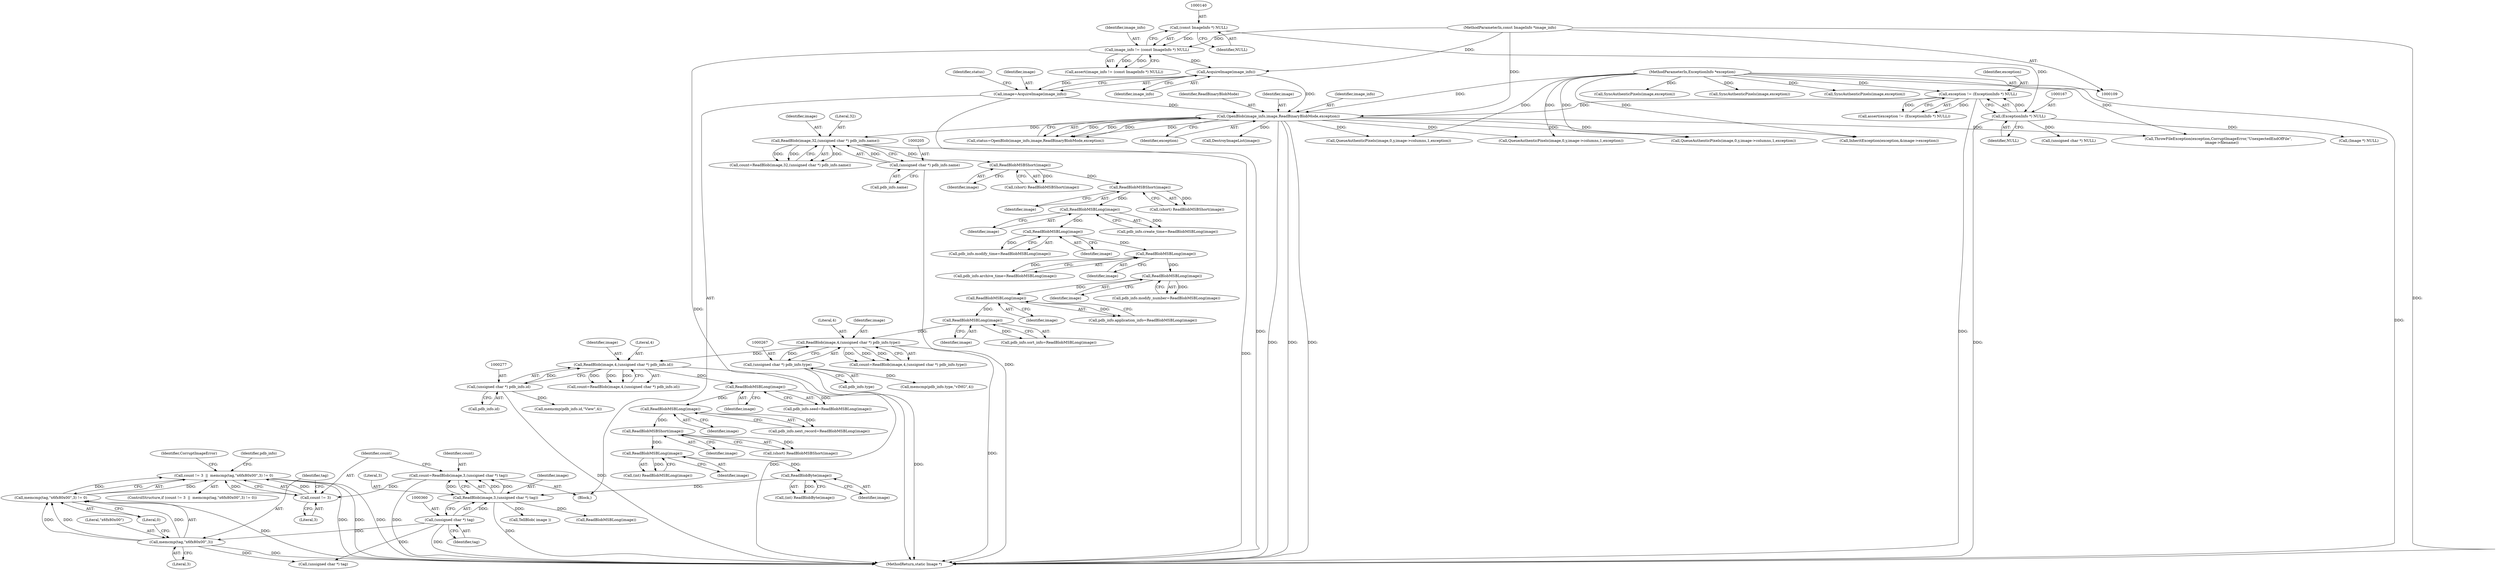 digraph "0_ImageMagick_f6e9d0d9955e85bdd7540b251cd50d598dacc5e6_45@API" {
"1000363" [label="(Call,count != 3  ||  memcmp(tag,\"\x6f\x80\x00\",3) != 0)"];
"1000364" [label="(Call,count != 3)"];
"1000354" [label="(Call,count=ReadBlob(image,3,(unsigned char *) tag))"];
"1000356" [label="(Call,ReadBlob(image,3,(unsigned char *) tag))"];
"1000349" [label="(Call,ReadBlobByte(image))"];
"1000341" [label="(Call,ReadBlobMSBLong(image))"];
"1000324" [label="(Call,ReadBlobMSBShort(image))"];
"1000316" [label="(Call,ReadBlobMSBLong(image))"];
"1000310" [label="(Call,ReadBlobMSBLong(image))"];
"1000273" [label="(Call,ReadBlob(image,4,(unsigned char *) pdb_info.id))"];
"1000263" [label="(Call,ReadBlob(image,4,(unsigned char *) pdb_info.type))"];
"1000259" [label="(Call,ReadBlobMSBLong(image))"];
"1000253" [label="(Call,ReadBlobMSBLong(image))"];
"1000247" [label="(Call,ReadBlobMSBLong(image))"];
"1000241" [label="(Call,ReadBlobMSBLong(image))"];
"1000235" [label="(Call,ReadBlobMSBLong(image))"];
"1000229" [label="(Call,ReadBlobMSBLong(image))"];
"1000223" [label="(Call,ReadBlobMSBShort(image))"];
"1000215" [label="(Call,ReadBlobMSBShort(image))"];
"1000201" [label="(Call,ReadBlob(image,32,(unsigned char *) pdb_info.name))"];
"1000181" [label="(Call,OpenBlob(image_info,image,ReadBinaryBlobMode,exception))"];
"1000177" [label="(Call,AcquireImage(image_info))"];
"1000137" [label="(Call,image_info != (const ImageInfo *) NULL)"];
"1000110" [label="(MethodParameterIn,const ImageInfo *image_info)"];
"1000139" [label="(Call,(const ImageInfo *) NULL)"];
"1000175" [label="(Call,image=AcquireImage(image_info))"];
"1000164" [label="(Call,exception != (ExceptionInfo *) NULL)"];
"1000111" [label="(MethodParameterIn,ExceptionInfo *exception)"];
"1000166" [label="(Call,(ExceptionInfo *) NULL)"];
"1000204" [label="(Call,(unsigned char *) pdb_info.name)"];
"1000266" [label="(Call,(unsigned char *) pdb_info.type)"];
"1000276" [label="(Call,(unsigned char *) pdb_info.id)"];
"1000359" [label="(Call,(unsigned char *) tag)"];
"1000367" [label="(Call,memcmp(tag,\"\x6f\x80\x00\",3) != 0)"];
"1000368" [label="(Call,memcmp(tag,\"\x6f\x80\x00\",3))"];
"1000141" [label="(Identifier,NULL)"];
"1000365" [label="(Identifier,count)"];
"1000193" [label="(Call,DestroyImageList(image))"];
"1000202" [label="(Identifier,image)"];
"1000324" [label="(Call,ReadBlobMSBShort(image))"];
"1000184" [label="(Identifier,ReadBinaryBlobMode)"];
"1000165" [label="(Identifier,exception)"];
"1000254" [label="(Identifier,image)"];
"1000355" [label="(Identifier,count)"];
"1000243" [label="(Call,pdb_info.modify_number=ReadBlobMSBLong(image))"];
"1000223" [label="(Call,ReadBlobMSBShort(image))"];
"1000296" [label="(Call,memcmp(pdb_info.id,\"View\",4))"];
"1000356" [label="(Call,ReadBlob(image,3,(unsigned char *) tag))"];
"1000139" [label="(Call,(const ImageInfo *) NULL)"];
"1000242" [label="(Identifier,image)"];
"1000255" [label="(Call,pdb_info.sort_info=ReadBlobMSBLong(image))"];
"1000844" [label="(Call,QueueAuthenticPixels(image,0,y,image->columns,1,exception))"];
"1000260" [label="(Identifier,image)"];
"1000608" [label="(Call,InheritException(exception,&image->exception))"];
"1000221" [label="(Call,(short) ReadBlobMSBShort(image))"];
"1000341" [label="(Call,ReadBlobMSBLong(image))"];
"1000183" [label="(Identifier,image)"];
"1000138" [label="(Identifier,image_info)"];
"1000354" [label="(Call,count=ReadBlob(image,3,(unsigned char *) tag))"];
"1000225" [label="(Call,pdb_info.create_time=ReadBlobMSBLong(image))"];
"1000999" [label="(Call,QueueAuthenticPixels(image,0,y,image->columns,1,exception))"];
"1000215" [label="(Call,ReadBlobMSBShort(image))"];
"1000427" [label="(Call,TellBlob( image ))"];
"1000203" [label="(Literal,32)"];
"1000181" [label="(Call,OpenBlob(image_info,image,ReadBinaryBlobMode,exception))"];
"1000168" [label="(Identifier,NULL)"];
"1000274" [label="(Identifier,image)"];
"1000248" [label="(Identifier,image)"];
"1000204" [label="(Call,(unsigned char *) pdb_info.name)"];
"1000137" [label="(Call,image_info != (const ImageInfo *) NULL)"];
"1000361" [label="(Identifier,tag)"];
"1000288" [label="(Call,memcmp(pdb_info.type,\"vIMG\",4))"];
"1000261" [label="(Call,count=ReadBlob(image,4,(unsigned char *) pdb_info.type))"];
"1000372" [label="(Literal,0)"];
"1000955" [label="(Call,SyncAuthenticPixels(image,exception))"];
"1000176" [label="(Identifier,image)"];
"1000362" [label="(ControlStructure,if (count != 3  ||  memcmp(tag,\"\x6f\x80\x00\",3) != 0))"];
"1000273" [label="(Call,ReadBlob(image,4,(unsigned char *) pdb_info.id))"];
"1000268" [label="(Call,pdb_info.type)"];
"1000213" [label="(Call,(short) ReadBlobMSBShort(image))"];
"1000349" [label="(Call,ReadBlobByte(image))"];
"1000306" [label="(Call,pdb_info.seed=ReadBlobMSBLong(image))"];
"1000224" [label="(Identifier,image)"];
"1000241" [label="(Call,ReadBlobMSBLong(image))"];
"1000175" [label="(Call,image=AcquireImage(image_info))"];
"1000178" [label="(Identifier,image_info)"];
"1000342" [label="(Identifier,image)"];
"1000311" [label="(Identifier,image)"];
"1000266" [label="(Call,(unsigned char *) pdb_info.type)"];
"1000275" [label="(Literal,4)"];
"1000367" [label="(Call,memcmp(tag,\"\x6f\x80\x00\",3) != 0)"];
"1000371" [label="(Literal,3)"];
"1000646" [label="(Call,(unsigned char *) NULL)"];
"1000166" [label="(Call,(ExceptionInfo *) NULL)"];
"1000359" [label="(Call,(unsigned char *) tag)"];
"1000357" [label="(Identifier,image)"];
"1000259" [label="(Call,ReadBlobMSBLong(image))"];
"1000322" [label="(Call,(short) ReadBlobMSBShort(image))"];
"1000236" [label="(Identifier,image)"];
"1000729" [label="(Call,QueueAuthenticPixels(image,0,y,image->columns,1,exception))"];
"1000235" [label="(Call,ReadBlobMSBLong(image))"];
"1000196" [label="(Call,(Image *) NULL)"];
"1000347" [label="(Call,(int) ReadBlobByte(image))"];
"1000389" [label="(Call,ReadBlobMSBLong(image))"];
"1000316" [label="(Call,ReadBlobMSBLong(image))"];
"1000265" [label="(Literal,4)"];
"1000339" [label="(Call,(int) ReadBlobMSBLong(image))"];
"1000164" [label="(Call,exception != (ExceptionInfo *) NULL)"];
"1000370" [label="(Literal,\"\x6f\x80\x00\")"];
"1000364" [label="(Call,count != 3)"];
"1000229" [label="(Call,ReadBlobMSBLong(image))"];
"1000177" [label="(Call,AcquireImage(image_info))"];
"1000231" [label="(Call,pdb_info.modify_time=ReadBlobMSBLong(image))"];
"1000112" [label="(Block,)"];
"1000182" [label="(Identifier,image_info)"];
"1001251" [label="(MethodReturn,static Image *)"];
"1000249" [label="(Call,pdb_info.application_info=ReadBlobMSBLong(image))"];
"1000363" [label="(Call,count != 3  ||  memcmp(tag,\"\x6f\x80\x00\",3) != 0)"];
"1000278" [label="(Call,pdb_info.id)"];
"1000179" [label="(Call,status=OpenBlob(image_info,image,ReadBinaryBlobMode,exception))"];
"1000271" [label="(Call,count=ReadBlob(image,4,(unsigned char *) pdb_info.id))"];
"1000368" [label="(Call,memcmp(tag,\"\x6f\x80\x00\",3))"];
"1000111" [label="(MethodParameterIn,ExceptionInfo *exception)"];
"1000237" [label="(Call,pdb_info.archive_time=ReadBlobMSBLong(image))"];
"1000206" [label="(Call,pdb_info.name)"];
"1000369" [label="(Identifier,tag)"];
"1000325" [label="(Identifier,image)"];
"1000800" [label="(Call,SyncAuthenticPixels(image,exception))"];
"1000185" [label="(Identifier,exception)"];
"1000312" [label="(Call,pdb_info.next_record=ReadBlobMSBLong(image))"];
"1000404" [label="(Call,(unsigned char *) tag)"];
"1000201" [label="(Call,ReadBlob(image,32,(unsigned char *) pdb_info.name))"];
"1000253" [label="(Call,ReadBlobMSBLong(image))"];
"1000317" [label="(Identifier,image)"];
"1000180" [label="(Identifier,status)"];
"1000276" [label="(Call,(unsigned char *) pdb_info.id)"];
"1000374" [label="(Identifier,CorruptImageError)"];
"1001072" [label="(Call,SyncAuthenticPixels(image,exception))"];
"1000216" [label="(Identifier,image)"];
"1000358" [label="(Literal,3)"];
"1000264" [label="(Identifier,image)"];
"1000163" [label="(Call,assert(exception != (ExceptionInfo *) NULL))"];
"1000310" [label="(Call,ReadBlobMSBLong(image))"];
"1000136" [label="(Call,assert(image_info != (const ImageInfo *) NULL))"];
"1000350" [label="(Identifier,image)"];
"1000379" [label="(Identifier,pdb_info)"];
"1000247" [label="(Call,ReadBlobMSBLong(image))"];
"1000263" [label="(Call,ReadBlob(image,4,(unsigned char *) pdb_info.type))"];
"1001113" [label="(Call,ThrowFileException(exception,CorruptImageError,\"UnexpectedEndOfFile\",\n      image->filename))"];
"1000199" [label="(Call,count=ReadBlob(image,32,(unsigned char *) pdb_info.name))"];
"1000230" [label="(Identifier,image)"];
"1000366" [label="(Literal,3)"];
"1000110" [label="(MethodParameterIn,const ImageInfo *image_info)"];
"1000363" -> "1000362"  [label="AST: "];
"1000363" -> "1000364"  [label="CFG: "];
"1000363" -> "1000367"  [label="CFG: "];
"1000364" -> "1000363"  [label="AST: "];
"1000367" -> "1000363"  [label="AST: "];
"1000374" -> "1000363"  [label="CFG: "];
"1000379" -> "1000363"  [label="CFG: "];
"1000363" -> "1001251"  [label="DDG: "];
"1000363" -> "1001251"  [label="DDG: "];
"1000363" -> "1001251"  [label="DDG: "];
"1000364" -> "1000363"  [label="DDG: "];
"1000364" -> "1000363"  [label="DDG: "];
"1000367" -> "1000363"  [label="DDG: "];
"1000367" -> "1000363"  [label="DDG: "];
"1000364" -> "1000366"  [label="CFG: "];
"1000365" -> "1000364"  [label="AST: "];
"1000366" -> "1000364"  [label="AST: "];
"1000369" -> "1000364"  [label="CFG: "];
"1000354" -> "1000364"  [label="DDG: "];
"1000354" -> "1000112"  [label="AST: "];
"1000354" -> "1000356"  [label="CFG: "];
"1000355" -> "1000354"  [label="AST: "];
"1000356" -> "1000354"  [label="AST: "];
"1000365" -> "1000354"  [label="CFG: "];
"1000354" -> "1001251"  [label="DDG: "];
"1000356" -> "1000354"  [label="DDG: "];
"1000356" -> "1000354"  [label="DDG: "];
"1000356" -> "1000354"  [label="DDG: "];
"1000356" -> "1000359"  [label="CFG: "];
"1000357" -> "1000356"  [label="AST: "];
"1000358" -> "1000356"  [label="AST: "];
"1000359" -> "1000356"  [label="AST: "];
"1000356" -> "1001251"  [label="DDG: "];
"1000349" -> "1000356"  [label="DDG: "];
"1000359" -> "1000356"  [label="DDG: "];
"1000356" -> "1000389"  [label="DDG: "];
"1000356" -> "1000427"  [label="DDG: "];
"1000349" -> "1000347"  [label="AST: "];
"1000349" -> "1000350"  [label="CFG: "];
"1000350" -> "1000349"  [label="AST: "];
"1000347" -> "1000349"  [label="CFG: "];
"1000349" -> "1000347"  [label="DDG: "];
"1000341" -> "1000349"  [label="DDG: "];
"1000341" -> "1000339"  [label="AST: "];
"1000341" -> "1000342"  [label="CFG: "];
"1000342" -> "1000341"  [label="AST: "];
"1000339" -> "1000341"  [label="CFG: "];
"1000341" -> "1000339"  [label="DDG: "];
"1000324" -> "1000341"  [label="DDG: "];
"1000324" -> "1000322"  [label="AST: "];
"1000324" -> "1000325"  [label="CFG: "];
"1000325" -> "1000324"  [label="AST: "];
"1000322" -> "1000324"  [label="CFG: "];
"1000324" -> "1000322"  [label="DDG: "];
"1000316" -> "1000324"  [label="DDG: "];
"1000316" -> "1000312"  [label="AST: "];
"1000316" -> "1000317"  [label="CFG: "];
"1000317" -> "1000316"  [label="AST: "];
"1000312" -> "1000316"  [label="CFG: "];
"1000316" -> "1000312"  [label="DDG: "];
"1000310" -> "1000316"  [label="DDG: "];
"1000310" -> "1000306"  [label="AST: "];
"1000310" -> "1000311"  [label="CFG: "];
"1000311" -> "1000310"  [label="AST: "];
"1000306" -> "1000310"  [label="CFG: "];
"1000310" -> "1000306"  [label="DDG: "];
"1000273" -> "1000310"  [label="DDG: "];
"1000273" -> "1000271"  [label="AST: "];
"1000273" -> "1000276"  [label="CFG: "];
"1000274" -> "1000273"  [label="AST: "];
"1000275" -> "1000273"  [label="AST: "];
"1000276" -> "1000273"  [label="AST: "];
"1000271" -> "1000273"  [label="CFG: "];
"1000273" -> "1001251"  [label="DDG: "];
"1000273" -> "1000271"  [label="DDG: "];
"1000273" -> "1000271"  [label="DDG: "];
"1000273" -> "1000271"  [label="DDG: "];
"1000263" -> "1000273"  [label="DDG: "];
"1000276" -> "1000273"  [label="DDG: "];
"1000263" -> "1000261"  [label="AST: "];
"1000263" -> "1000266"  [label="CFG: "];
"1000264" -> "1000263"  [label="AST: "];
"1000265" -> "1000263"  [label="AST: "];
"1000266" -> "1000263"  [label="AST: "];
"1000261" -> "1000263"  [label="CFG: "];
"1000263" -> "1001251"  [label="DDG: "];
"1000263" -> "1000261"  [label="DDG: "];
"1000263" -> "1000261"  [label="DDG: "];
"1000263" -> "1000261"  [label="DDG: "];
"1000259" -> "1000263"  [label="DDG: "];
"1000266" -> "1000263"  [label="DDG: "];
"1000259" -> "1000255"  [label="AST: "];
"1000259" -> "1000260"  [label="CFG: "];
"1000260" -> "1000259"  [label="AST: "];
"1000255" -> "1000259"  [label="CFG: "];
"1000259" -> "1000255"  [label="DDG: "];
"1000253" -> "1000259"  [label="DDG: "];
"1000253" -> "1000249"  [label="AST: "];
"1000253" -> "1000254"  [label="CFG: "];
"1000254" -> "1000253"  [label="AST: "];
"1000249" -> "1000253"  [label="CFG: "];
"1000253" -> "1000249"  [label="DDG: "];
"1000247" -> "1000253"  [label="DDG: "];
"1000247" -> "1000243"  [label="AST: "];
"1000247" -> "1000248"  [label="CFG: "];
"1000248" -> "1000247"  [label="AST: "];
"1000243" -> "1000247"  [label="CFG: "];
"1000247" -> "1000243"  [label="DDG: "];
"1000241" -> "1000247"  [label="DDG: "];
"1000241" -> "1000237"  [label="AST: "];
"1000241" -> "1000242"  [label="CFG: "];
"1000242" -> "1000241"  [label="AST: "];
"1000237" -> "1000241"  [label="CFG: "];
"1000241" -> "1000237"  [label="DDG: "];
"1000235" -> "1000241"  [label="DDG: "];
"1000235" -> "1000231"  [label="AST: "];
"1000235" -> "1000236"  [label="CFG: "];
"1000236" -> "1000235"  [label="AST: "];
"1000231" -> "1000235"  [label="CFG: "];
"1000235" -> "1000231"  [label="DDG: "];
"1000229" -> "1000235"  [label="DDG: "];
"1000229" -> "1000225"  [label="AST: "];
"1000229" -> "1000230"  [label="CFG: "];
"1000230" -> "1000229"  [label="AST: "];
"1000225" -> "1000229"  [label="CFG: "];
"1000229" -> "1000225"  [label="DDG: "];
"1000223" -> "1000229"  [label="DDG: "];
"1000223" -> "1000221"  [label="AST: "];
"1000223" -> "1000224"  [label="CFG: "];
"1000224" -> "1000223"  [label="AST: "];
"1000221" -> "1000223"  [label="CFG: "];
"1000223" -> "1000221"  [label="DDG: "];
"1000215" -> "1000223"  [label="DDG: "];
"1000215" -> "1000213"  [label="AST: "];
"1000215" -> "1000216"  [label="CFG: "];
"1000216" -> "1000215"  [label="AST: "];
"1000213" -> "1000215"  [label="CFG: "];
"1000215" -> "1000213"  [label="DDG: "];
"1000201" -> "1000215"  [label="DDG: "];
"1000201" -> "1000199"  [label="AST: "];
"1000201" -> "1000204"  [label="CFG: "];
"1000202" -> "1000201"  [label="AST: "];
"1000203" -> "1000201"  [label="AST: "];
"1000204" -> "1000201"  [label="AST: "];
"1000199" -> "1000201"  [label="CFG: "];
"1000201" -> "1001251"  [label="DDG: "];
"1000201" -> "1000199"  [label="DDG: "];
"1000201" -> "1000199"  [label="DDG: "];
"1000201" -> "1000199"  [label="DDG: "];
"1000181" -> "1000201"  [label="DDG: "];
"1000204" -> "1000201"  [label="DDG: "];
"1000181" -> "1000179"  [label="AST: "];
"1000181" -> "1000185"  [label="CFG: "];
"1000182" -> "1000181"  [label="AST: "];
"1000183" -> "1000181"  [label="AST: "];
"1000184" -> "1000181"  [label="AST: "];
"1000185" -> "1000181"  [label="AST: "];
"1000179" -> "1000181"  [label="CFG: "];
"1000181" -> "1001251"  [label="DDG: "];
"1000181" -> "1001251"  [label="DDG: "];
"1000181" -> "1001251"  [label="DDG: "];
"1000181" -> "1000179"  [label="DDG: "];
"1000181" -> "1000179"  [label="DDG: "];
"1000181" -> "1000179"  [label="DDG: "];
"1000181" -> "1000179"  [label="DDG: "];
"1000177" -> "1000181"  [label="DDG: "];
"1000110" -> "1000181"  [label="DDG: "];
"1000175" -> "1000181"  [label="DDG: "];
"1000164" -> "1000181"  [label="DDG: "];
"1000111" -> "1000181"  [label="DDG: "];
"1000181" -> "1000193"  [label="DDG: "];
"1000181" -> "1000608"  [label="DDG: "];
"1000181" -> "1000729"  [label="DDG: "];
"1000181" -> "1000844"  [label="DDG: "];
"1000181" -> "1000999"  [label="DDG: "];
"1000181" -> "1001113"  [label="DDG: "];
"1000177" -> "1000175"  [label="AST: "];
"1000177" -> "1000178"  [label="CFG: "];
"1000178" -> "1000177"  [label="AST: "];
"1000175" -> "1000177"  [label="CFG: "];
"1000177" -> "1000175"  [label="DDG: "];
"1000137" -> "1000177"  [label="DDG: "];
"1000110" -> "1000177"  [label="DDG: "];
"1000137" -> "1000136"  [label="AST: "];
"1000137" -> "1000139"  [label="CFG: "];
"1000138" -> "1000137"  [label="AST: "];
"1000139" -> "1000137"  [label="AST: "];
"1000136" -> "1000137"  [label="CFG: "];
"1000137" -> "1001251"  [label="DDG: "];
"1000137" -> "1000136"  [label="DDG: "];
"1000137" -> "1000136"  [label="DDG: "];
"1000110" -> "1000137"  [label="DDG: "];
"1000139" -> "1000137"  [label="DDG: "];
"1000110" -> "1000109"  [label="AST: "];
"1000110" -> "1001251"  [label="DDG: "];
"1000139" -> "1000141"  [label="CFG: "];
"1000140" -> "1000139"  [label="AST: "];
"1000141" -> "1000139"  [label="AST: "];
"1000139" -> "1000166"  [label="DDG: "];
"1000175" -> "1000112"  [label="AST: "];
"1000176" -> "1000175"  [label="AST: "];
"1000180" -> "1000175"  [label="CFG: "];
"1000175" -> "1001251"  [label="DDG: "];
"1000164" -> "1000163"  [label="AST: "];
"1000164" -> "1000166"  [label="CFG: "];
"1000165" -> "1000164"  [label="AST: "];
"1000166" -> "1000164"  [label="AST: "];
"1000163" -> "1000164"  [label="CFG: "];
"1000164" -> "1001251"  [label="DDG: "];
"1000164" -> "1000163"  [label="DDG: "];
"1000164" -> "1000163"  [label="DDG: "];
"1000111" -> "1000164"  [label="DDG: "];
"1000166" -> "1000164"  [label="DDG: "];
"1000111" -> "1000109"  [label="AST: "];
"1000111" -> "1001251"  [label="DDG: "];
"1000111" -> "1000608"  [label="DDG: "];
"1000111" -> "1000729"  [label="DDG: "];
"1000111" -> "1000800"  [label="DDG: "];
"1000111" -> "1000844"  [label="DDG: "];
"1000111" -> "1000955"  [label="DDG: "];
"1000111" -> "1000999"  [label="DDG: "];
"1000111" -> "1001072"  [label="DDG: "];
"1000111" -> "1001113"  [label="DDG: "];
"1000166" -> "1000168"  [label="CFG: "];
"1000167" -> "1000166"  [label="AST: "];
"1000168" -> "1000166"  [label="AST: "];
"1000166" -> "1001251"  [label="DDG: "];
"1000166" -> "1000196"  [label="DDG: "];
"1000166" -> "1000646"  [label="DDG: "];
"1000204" -> "1000206"  [label="CFG: "];
"1000205" -> "1000204"  [label="AST: "];
"1000206" -> "1000204"  [label="AST: "];
"1000204" -> "1001251"  [label="DDG: "];
"1000266" -> "1000268"  [label="CFG: "];
"1000267" -> "1000266"  [label="AST: "];
"1000268" -> "1000266"  [label="AST: "];
"1000266" -> "1001251"  [label="DDG: "];
"1000266" -> "1000288"  [label="DDG: "];
"1000276" -> "1000278"  [label="CFG: "];
"1000277" -> "1000276"  [label="AST: "];
"1000278" -> "1000276"  [label="AST: "];
"1000276" -> "1001251"  [label="DDG: "];
"1000276" -> "1000296"  [label="DDG: "];
"1000359" -> "1000361"  [label="CFG: "];
"1000360" -> "1000359"  [label="AST: "];
"1000361" -> "1000359"  [label="AST: "];
"1000359" -> "1001251"  [label="DDG: "];
"1000359" -> "1000368"  [label="DDG: "];
"1000359" -> "1000404"  [label="DDG: "];
"1000367" -> "1000372"  [label="CFG: "];
"1000368" -> "1000367"  [label="AST: "];
"1000372" -> "1000367"  [label="AST: "];
"1000367" -> "1001251"  [label="DDG: "];
"1000368" -> "1000367"  [label="DDG: "];
"1000368" -> "1000367"  [label="DDG: "];
"1000368" -> "1000367"  [label="DDG: "];
"1000368" -> "1000371"  [label="CFG: "];
"1000369" -> "1000368"  [label="AST: "];
"1000370" -> "1000368"  [label="AST: "];
"1000371" -> "1000368"  [label="AST: "];
"1000372" -> "1000368"  [label="CFG: "];
"1000368" -> "1001251"  [label="DDG: "];
"1000368" -> "1000404"  [label="DDG: "];
}
